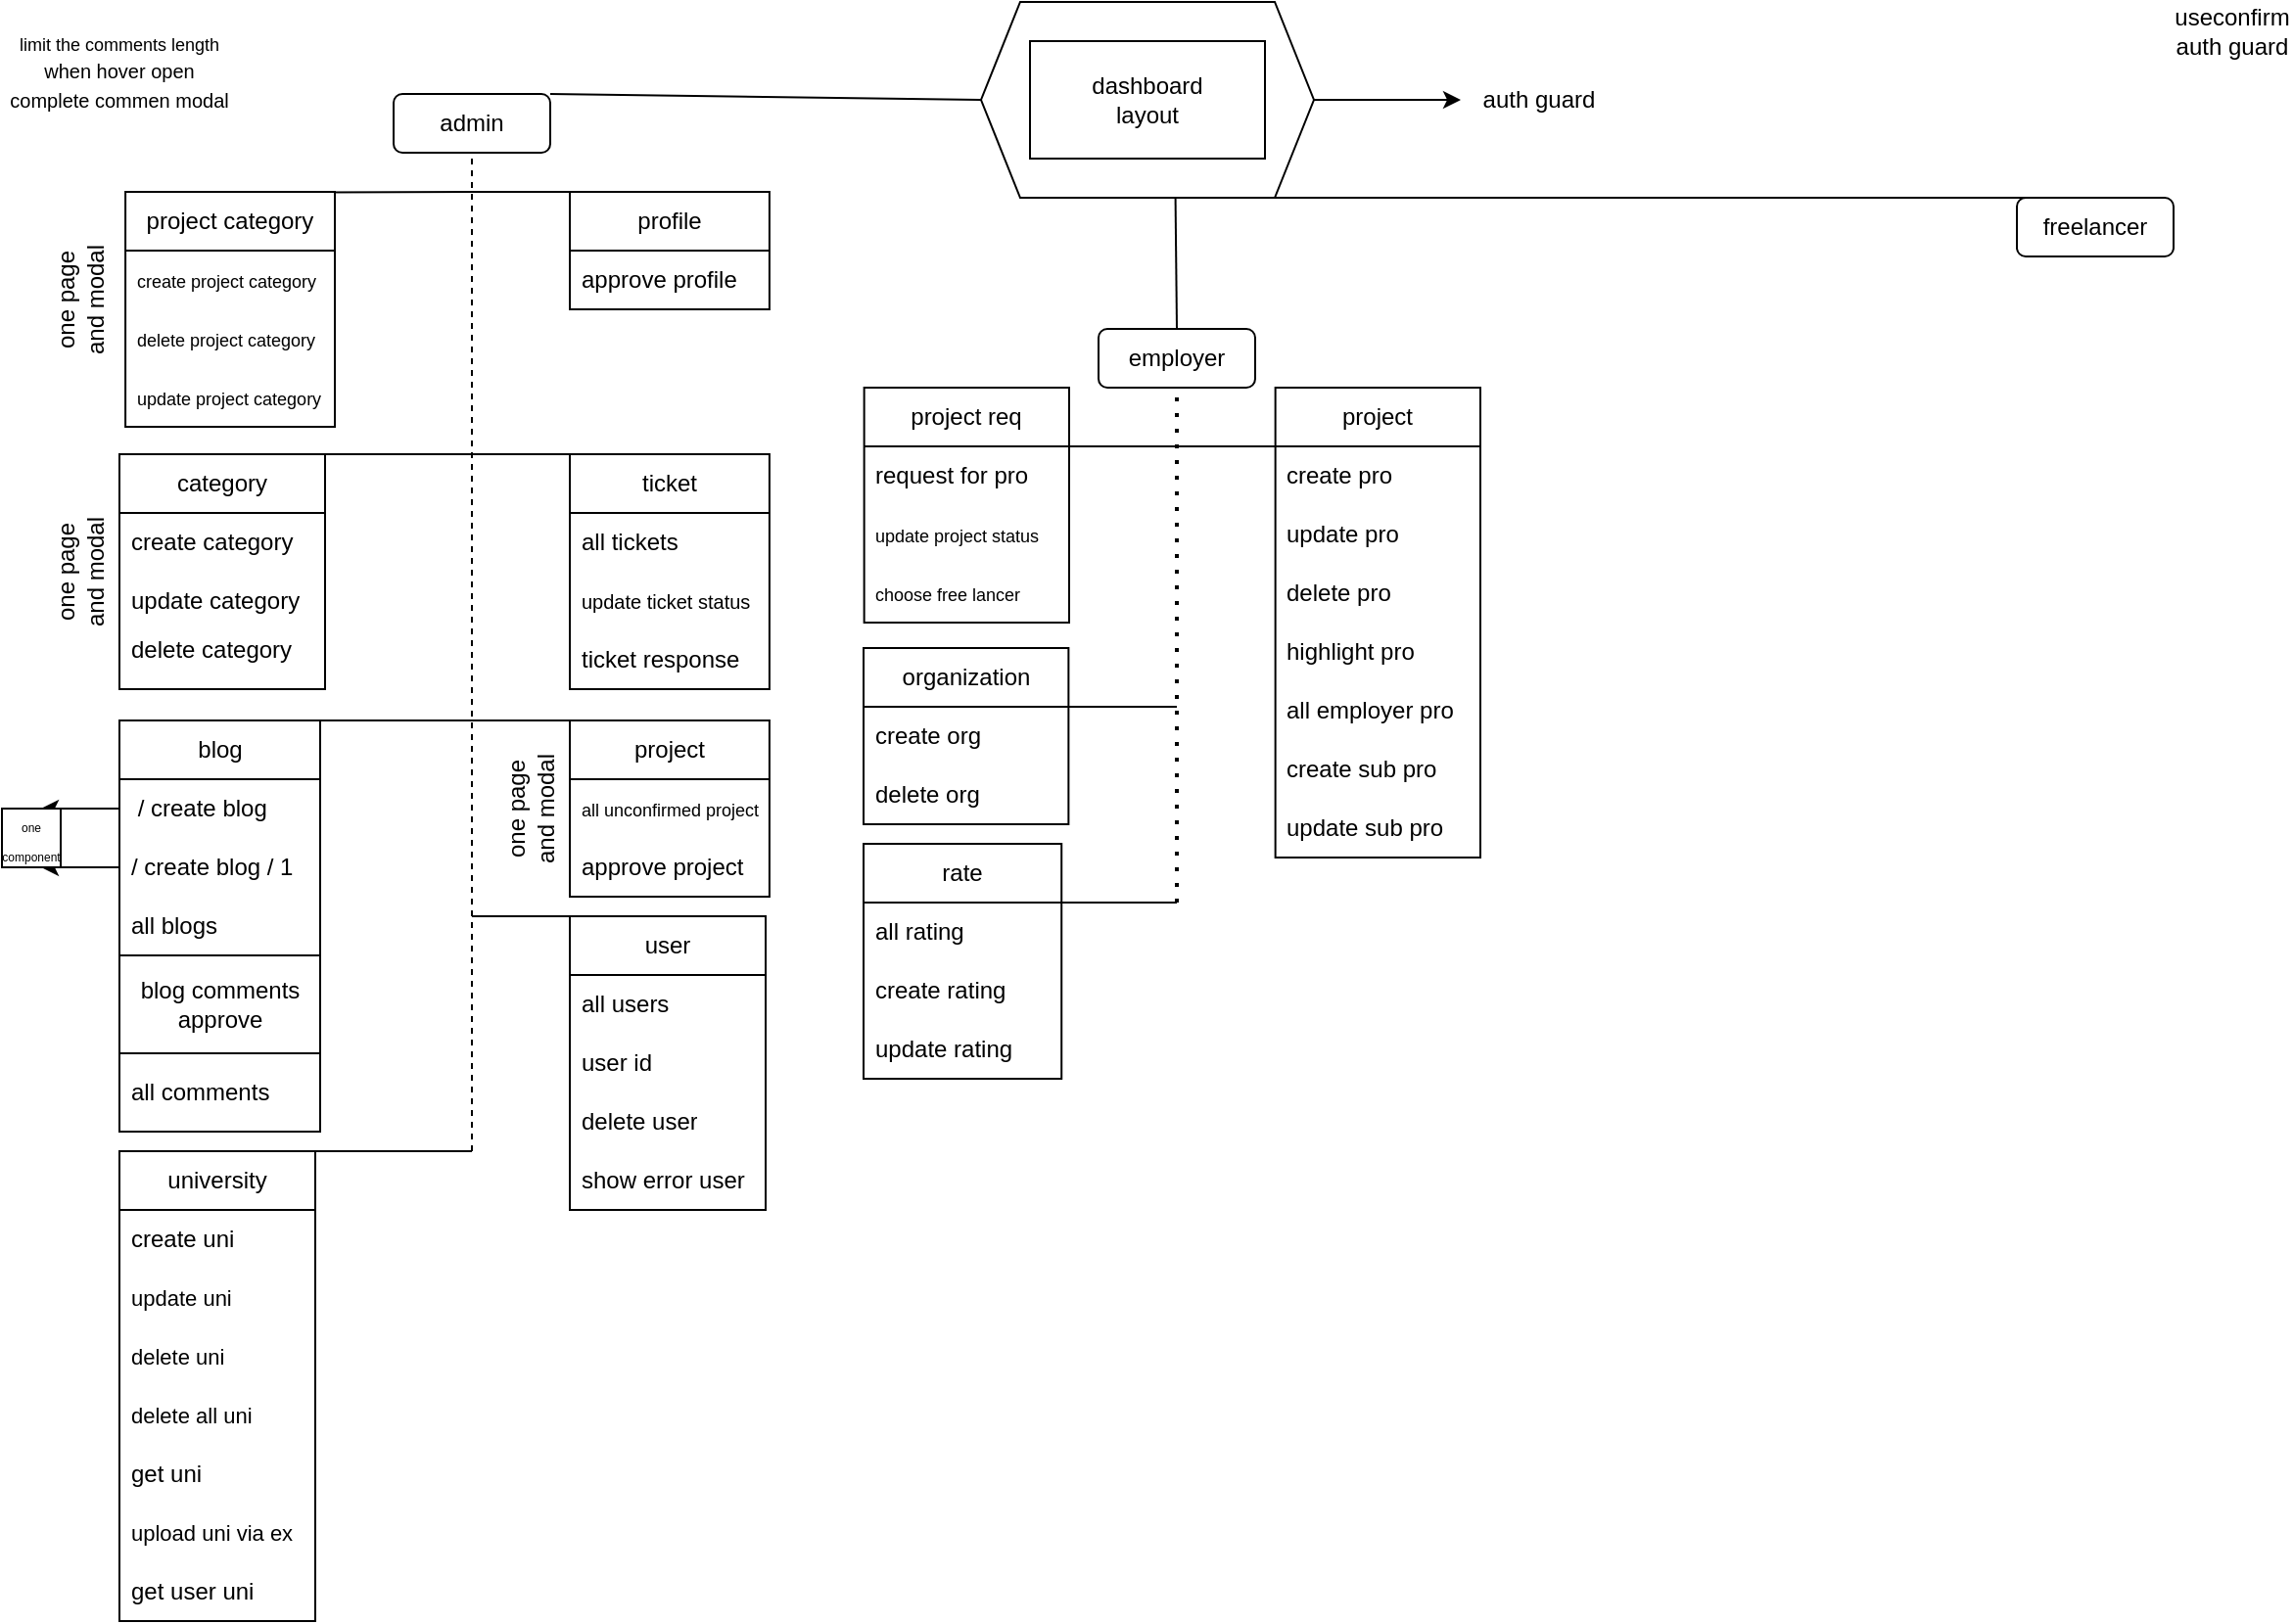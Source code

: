 <mxfile version="25.0.3">
  <diagram name="‫صفحه - 1‬" id="bLqCYTSYj3lAicjzr85S">
    <mxGraphModel dx="1395" dy="615" grid="1" gridSize="10" guides="1" tooltips="1" connect="1" arrows="1" fold="1" page="1" pageScale="1" pageWidth="1169" pageHeight="827" math="0" shadow="0">
      <root>
        <mxCell id="0" />
        <mxCell id="1" parent="0" />
        <mxCell id="kuwjXqPEBo-wIi-cXMix-30" value="freelancer" style="rounded=1;whiteSpace=wrap;html=1;" parent="1" vertex="1">
          <mxGeometry x="1029" y="100" width="80" height="30" as="geometry" />
        </mxCell>
        <mxCell id="kuwjXqPEBo-wIi-cXMix-31" value="employer" style="rounded=1;whiteSpace=wrap;html=1;" parent="1" vertex="1">
          <mxGeometry x="560" y="167" width="80" height="30" as="geometry" />
        </mxCell>
        <mxCell id="kuwjXqPEBo-wIi-cXMix-32" value="admin" style="rounded=1;whiteSpace=wrap;html=1;" parent="1" vertex="1">
          <mxGeometry x="200" y="47" width="80" height="30" as="geometry" />
        </mxCell>
        <mxCell id="kuwjXqPEBo-wIi-cXMix-34" value="" style="endArrow=none;html=1;rounded=0;exitX=0.5;exitY=0;exitDx=0;exitDy=0;entryX=0.584;entryY=0.993;entryDx=0;entryDy=0;entryPerimeter=0;" parent="1" source="kuwjXqPEBo-wIi-cXMix-31" target="ZuLKpIjIV_RpldXdc8ew-1" edge="1">
          <mxGeometry width="50" height="50" relative="1" as="geometry">
            <mxPoint x="600" y="140" as="sourcePoint" />
            <mxPoint x="600" y="100" as="targetPoint" />
          </mxGeometry>
        </mxCell>
        <mxCell id="kuwjXqPEBo-wIi-cXMix-35" value="" style="endArrow=none;html=1;rounded=0;exitX=1;exitY=0;exitDx=0;exitDy=0;entryX=0;entryY=0.5;entryDx=0;entryDy=0;" parent="1" source="kuwjXqPEBo-wIi-cXMix-32" target="ZuLKpIjIV_RpldXdc8ew-1" edge="1">
          <mxGeometry width="50" height="50" relative="1" as="geometry">
            <mxPoint x="350" y="200" as="sourcePoint" />
            <mxPoint x="590" y="100" as="targetPoint" />
          </mxGeometry>
        </mxCell>
        <mxCell id="kuwjXqPEBo-wIi-cXMix-36" value="" style="endArrow=none;html=1;rounded=0;exitX=0.5;exitY=0;exitDx=0;exitDy=0;entryX=0.5;entryY=1;entryDx=0;entryDy=0;" parent="1" source="kuwjXqPEBo-wIi-cXMix-30" target="ZuLKpIjIV_RpldXdc8ew-1" edge="1">
          <mxGeometry width="50" height="50" relative="1" as="geometry">
            <mxPoint x="830" y="180" as="sourcePoint" />
            <mxPoint x="-260" y="170" as="targetPoint" />
          </mxGeometry>
        </mxCell>
        <mxCell id="kuwjXqPEBo-wIi-cXMix-38" value="" style="endArrow=none;html=1;rounded=0;exitX=0.5;exitY=0;exitDx=0;exitDy=0;" parent="1" source="ZuLKpIjIV_RpldXdc8ew-5" edge="1">
          <mxGeometry width="50" height="50" relative="1" as="geometry">
            <mxPoint x="270" y="41" as="sourcePoint" />
            <mxPoint x="290" y="231" as="targetPoint" />
          </mxGeometry>
        </mxCell>
        <mxCell id="ZuLKpIjIV_RpldXdc8ew-1" value="" style="shape=hexagon;perimeter=hexagonPerimeter2;whiteSpace=wrap;html=1;fixedSize=1;" parent="1" vertex="1">
          <mxGeometry x="500" width="170" height="100" as="geometry" />
        </mxCell>
        <mxCell id="kuwjXqPEBo-wIi-cXMix-28" value="dashboard&lt;div&gt;layout&lt;/div&gt;" style="rounded=0;whiteSpace=wrap;html=1;" parent="1" vertex="1">
          <mxGeometry x="525" y="20" width="120" height="60" as="geometry" />
        </mxCell>
        <mxCell id="ZuLKpIjIV_RpldXdc8ew-2" value="" style="endArrow=classic;html=1;rounded=0;exitX=1;exitY=0.5;exitDx=0;exitDy=0;" parent="1" source="ZuLKpIjIV_RpldXdc8ew-1" edge="1">
          <mxGeometry width="50" height="50" relative="1" as="geometry">
            <mxPoint x="695" y="60" as="sourcePoint" />
            <mxPoint x="745" y="50" as="targetPoint" />
          </mxGeometry>
        </mxCell>
        <mxCell id="ZuLKpIjIV_RpldXdc8ew-3" value="auth guard" style="text;html=1;align=center;verticalAlign=middle;whiteSpace=wrap;rounded=0;" parent="1" vertex="1">
          <mxGeometry x="755" y="35" width="60" height="30" as="geometry" />
        </mxCell>
        <mxCell id="ZuLKpIjIV_RpldXdc8ew-5" value="category" style="swimlane;fontStyle=0;childLayout=stackLayout;horizontal=1;startSize=30;horizontalStack=0;resizeParent=1;resizeParentMax=0;resizeLast=0;collapsible=1;marginBottom=0;whiteSpace=wrap;html=1;" parent="1" vertex="1">
          <mxGeometry x="60" y="231" width="105" height="120" as="geometry">
            <mxRectangle x="227.5" y="280" width="90" height="30" as="alternateBounds" />
          </mxGeometry>
        </mxCell>
        <mxCell id="ZuLKpIjIV_RpldXdc8ew-6" value="create category" style="text;strokeColor=none;fillColor=none;align=left;verticalAlign=middle;spacingLeft=4;spacingRight=4;overflow=hidden;points=[[0,0.5],[1,0.5]];portConstraint=eastwest;rotatable=0;whiteSpace=wrap;html=1;" parent="ZuLKpIjIV_RpldXdc8ew-5" vertex="1">
          <mxGeometry y="30" width="105" height="30" as="geometry" />
        </mxCell>
        <mxCell id="ZuLKpIjIV_RpldXdc8ew-7" value="update category" style="text;strokeColor=none;fillColor=none;align=left;verticalAlign=middle;spacingLeft=4;spacingRight=4;overflow=hidden;points=[[0,0.5],[1,0.5]];portConstraint=eastwest;rotatable=0;whiteSpace=wrap;html=1;" parent="ZuLKpIjIV_RpldXdc8ew-5" vertex="1">
          <mxGeometry y="60" width="105" height="30" as="geometry" />
        </mxCell>
        <mxCell id="ZuLKpIjIV_RpldXdc8ew-8" value="delete category&lt;div&gt;&lt;br&gt;&lt;/div&gt;" style="text;strokeColor=none;fillColor=none;align=left;verticalAlign=middle;spacingLeft=4;spacingRight=4;overflow=hidden;points=[[0,0.5],[1,0.5]];portConstraint=eastwest;rotatable=0;whiteSpace=wrap;html=1;" parent="ZuLKpIjIV_RpldXdc8ew-5" vertex="1">
          <mxGeometry y="90" width="105" height="30" as="geometry" />
        </mxCell>
        <mxCell id="ZuLKpIjIV_RpldXdc8ew-10" value="one page and modal" style="text;html=1;align=center;verticalAlign=middle;whiteSpace=wrap;rounded=0;rotation=-90;" parent="1" vertex="1">
          <mxGeometry x="10" y="276" width="60" height="30" as="geometry" />
        </mxCell>
        <mxCell id="ZuLKpIjIV_RpldXdc8ew-12" value="" style="endArrow=none;html=1;rounded=0;exitX=0.512;exitY=0;exitDx=0;exitDy=0;exitPerimeter=0;" parent="1" source="ZuLKpIjIV_RpldXdc8ew-13" edge="1">
          <mxGeometry width="50" height="50" relative="1" as="geometry">
            <mxPoint x="-70" y="367" as="sourcePoint" />
            <mxPoint x="240" y="367" as="targetPoint" />
          </mxGeometry>
        </mxCell>
        <mxCell id="ZuLKpIjIV_RpldXdc8ew-13" value="blog" style="swimlane;fontStyle=0;childLayout=stackLayout;horizontal=1;startSize=30;horizontalStack=0;resizeParent=1;resizeParentMax=0;resizeLast=0;collapsible=1;marginBottom=0;whiteSpace=wrap;html=1;" parent="1" vertex="1">
          <mxGeometry x="60" y="367" width="102.5" height="210" as="geometry" />
        </mxCell>
        <mxCell id="ZuLKpIjIV_RpldXdc8ew-28" style="edgeStyle=orthogonalEdgeStyle;rounded=0;orthogonalLoop=1;jettySize=auto;html=1;" parent="ZuLKpIjIV_RpldXdc8ew-13" source="ZuLKpIjIV_RpldXdc8ew-14" edge="1">
          <mxGeometry relative="1" as="geometry">
            <mxPoint x="-40" y="45" as="targetPoint" />
          </mxGeometry>
        </mxCell>
        <mxCell id="ZuLKpIjIV_RpldXdc8ew-14" value="&amp;nbsp;/ create blog" style="text;strokeColor=none;fillColor=none;align=left;verticalAlign=middle;spacingLeft=4;spacingRight=4;overflow=hidden;points=[[0,0.5],[1,0.5]];portConstraint=eastwest;rotatable=0;whiteSpace=wrap;html=1;" parent="ZuLKpIjIV_RpldXdc8ew-13" vertex="1">
          <mxGeometry y="30" width="102.5" height="30" as="geometry" />
        </mxCell>
        <mxCell id="ZuLKpIjIV_RpldXdc8ew-30" style="edgeStyle=orthogonalEdgeStyle;rounded=0;orthogonalLoop=1;jettySize=auto;html=1;" parent="ZuLKpIjIV_RpldXdc8ew-13" source="ZuLKpIjIV_RpldXdc8ew-15" edge="1">
          <mxGeometry relative="1" as="geometry">
            <mxPoint x="-40" y="75" as="targetPoint" />
          </mxGeometry>
        </mxCell>
        <mxCell id="ZuLKpIjIV_RpldXdc8ew-15" value="/ create blog / 1" style="text;strokeColor=none;fillColor=none;align=left;verticalAlign=middle;spacingLeft=4;spacingRight=4;overflow=hidden;points=[[0,0.5],[1,0.5]];portConstraint=eastwest;rotatable=0;whiteSpace=wrap;html=1;" parent="ZuLKpIjIV_RpldXdc8ew-13" vertex="1">
          <mxGeometry y="60" width="102.5" height="30" as="geometry" />
        </mxCell>
        <mxCell id="ZuLKpIjIV_RpldXdc8ew-25" value="all blogs" style="text;strokeColor=none;fillColor=none;align=left;verticalAlign=middle;spacingLeft=4;spacingRight=4;overflow=hidden;points=[[0,0.5],[1,0.5]];portConstraint=eastwest;rotatable=0;whiteSpace=wrap;html=1;" parent="ZuLKpIjIV_RpldXdc8ew-13" vertex="1">
          <mxGeometry y="90" width="102.5" height="30" as="geometry" />
        </mxCell>
        <mxCell id="ZuLKpIjIV_RpldXdc8ew-21" value="blog comments approve" style="swimlane;fontStyle=0;childLayout=stackLayout;horizontal=1;startSize=50;horizontalStack=0;resizeParent=1;resizeParentMax=0;resizeLast=0;collapsible=1;marginBottom=0;whiteSpace=wrap;html=1;" parent="ZuLKpIjIV_RpldXdc8ew-13" vertex="1">
          <mxGeometry y="120" width="102.5" height="90" as="geometry" />
        </mxCell>
        <mxCell id="ZuLKpIjIV_RpldXdc8ew-22" value="all comments" style="text;strokeColor=none;fillColor=none;align=left;verticalAlign=middle;spacingLeft=4;spacingRight=4;overflow=hidden;points=[[0,0.5],[1,0.5]];portConstraint=eastwest;rotatable=0;whiteSpace=wrap;html=1;" parent="ZuLKpIjIV_RpldXdc8ew-21" vertex="1">
          <mxGeometry y="50" width="102.5" height="40" as="geometry" />
        </mxCell>
        <mxCell id="ZuLKpIjIV_RpldXdc8ew-18" value="&lt;font style=&quot;font-size: 9px;&quot;&gt;limit the comments length&lt;/font&gt;&lt;div&gt;&lt;font size=&quot;1&quot;&gt;when hover open complete commen modal&lt;/font&gt;&lt;/div&gt;" style="text;html=1;align=center;verticalAlign=middle;whiteSpace=wrap;rounded=0;" parent="1" vertex="1">
          <mxGeometry width="120" height="70" as="geometry" />
        </mxCell>
        <mxCell id="ZuLKpIjIV_RpldXdc8ew-31" value="&lt;font style=&quot;font-size: 6px;&quot;&gt;one component&lt;/font&gt;" style="rounded=0;whiteSpace=wrap;html=1;" parent="1" vertex="1">
          <mxGeometry y="412" width="30" height="30" as="geometry" />
        </mxCell>
        <mxCell id="ZuLKpIjIV_RpldXdc8ew-44" value="" style="endArrow=none;html=1;rounded=0;entryX=0.514;entryY=0.003;entryDx=0;entryDy=0;entryPerimeter=0;" parent="1" target="ZuLKpIjIV_RpldXdc8ew-32" edge="1">
          <mxGeometry width="50" height="50" relative="1" as="geometry">
            <mxPoint x="240" y="97" as="sourcePoint" />
            <mxPoint x="116.525" y="167" as="targetPoint" />
          </mxGeometry>
        </mxCell>
        <mxCell id="ZuLKpIjIV_RpldXdc8ew-46" value="profile" style="swimlane;fontStyle=0;childLayout=stackLayout;horizontal=1;startSize=30;horizontalStack=0;resizeParent=1;resizeParentMax=0;resizeLast=0;collapsible=1;marginBottom=0;whiteSpace=wrap;html=1;" parent="1" vertex="1">
          <mxGeometry x="290.0" y="97" width="101.95" height="60" as="geometry" />
        </mxCell>
        <mxCell id="ZuLKpIjIV_RpldXdc8ew-47" value="approve profile&amp;nbsp;" style="text;strokeColor=none;fillColor=none;align=left;verticalAlign=middle;spacingLeft=4;spacingRight=4;overflow=hidden;points=[[0,0.5],[1,0.5]];portConstraint=eastwest;rotatable=0;whiteSpace=wrap;html=1;" parent="ZuLKpIjIV_RpldXdc8ew-46" vertex="1">
          <mxGeometry y="30" width="101.95" height="30" as="geometry" />
        </mxCell>
        <mxCell id="ZuLKpIjIV_RpldXdc8ew-50" value="" style="endArrow=none;html=1;rounded=0;entryX=0;entryY=0;entryDx=0;entryDy=0;" parent="1" target="ZuLKpIjIV_RpldXdc8ew-46" edge="1">
          <mxGeometry width="50" height="50" relative="1" as="geometry">
            <mxPoint x="240" y="97" as="sourcePoint" />
            <mxPoint x="450" y="67" as="targetPoint" />
          </mxGeometry>
        </mxCell>
        <mxCell id="ZuLKpIjIV_RpldXdc8ew-51" value="one page and modal" style="text;html=1;align=center;verticalAlign=middle;whiteSpace=wrap;rounded=0;rotation=-90;" parent="1" vertex="1">
          <mxGeometry x="10" y="137" width="60" height="30" as="geometry" />
        </mxCell>
        <mxCell id="ZuLKpIjIV_RpldXdc8ew-52" value="project" style="swimlane;fontStyle=0;childLayout=stackLayout;horizontal=1;startSize=30;horizontalStack=0;resizeParent=1;resizeParentMax=0;resizeLast=0;collapsible=1;marginBottom=0;whiteSpace=wrap;html=1;" parent="1" vertex="1">
          <mxGeometry x="290" y="367" width="101.95" height="90" as="geometry" />
        </mxCell>
        <mxCell id="ZuLKpIjIV_RpldXdc8ew-53" value="&lt;font style=&quot;font-size: 9px;&quot;&gt;all unconfirmed project&lt;/font&gt;" style="text;strokeColor=none;fillColor=none;align=left;verticalAlign=middle;spacingLeft=4;spacingRight=4;overflow=hidden;points=[[0,0.5],[1,0.5]];portConstraint=eastwest;rotatable=0;whiteSpace=wrap;html=1;" parent="ZuLKpIjIV_RpldXdc8ew-52" vertex="1">
          <mxGeometry y="30" width="101.95" height="30" as="geometry" />
        </mxCell>
        <mxCell id="ZuLKpIjIV_RpldXdc8ew-59" value="approve pr&lt;span style=&quot;color: rgba(0, 0, 0, 0); font-family: monospace; font-size: 0px; text-wrap-mode: nowrap;&quot;&gt;%3CmxGraphModel%3E%3Croot%3E%3CmxCell%20id%3D%220%22%2F%3E%3CmxCell%20id%3D%221%22%20parent%3D%220%22%2F%3E%3CmxCell%20id%3D%222%22%20value%3D%22profile%22%20style%3D%22swimlane%3BfontStyle%3D0%3BchildLayout%3DstackLayout%3Bhorizontal%3D1%3BstartSize%3D30%3BhorizontalStack%3D0%3BresizeParent%3D1%3BresizeParentMax%3D0%3BresizeLast%3D0%3Bcollapsible%3D1%3BmarginBottom%3D0%3BwhiteSpace%3Dwrap%3Bhtml%3D1%3B%22%20vertex%3D%221%22%20parent%3D%221%22%3E%3CmxGeometry%20x%3D%22528.05%22%20y%3D%22280%22%20width%3D%22101.95%22%20height%3D%2260%22%20as%3D%22geometry%22%2F%3E%3C%2FmxCell%3E%3CmxCell%20id%3D%223%22%20value%3D%22approve%20profile%26amp%3Bnbsp%3B%22%20style%3D%22text%3BstrokeColor%3Dnone%3BfillColor%3Dnone%3Balign%3Dleft%3BverticalAlign%3Dmiddle%3BspacingLeft%3D4%3BspacingRight%3D4%3Boverflow%3Dhidden%3Bpoints%3D%5B%5B0%2C0.5%5D%2C%5B1%2C0.5%5D%5D%3BportConstraint%3Deastwest%3Brotatable%3D0%3BwhiteSpace%3Dwrap%3Bhtml%3D1%3B%22%20vertex%3D%221%22%20parent%3D%222%22%3E%3CmxGeometry%20y%3D%2230%22%20width%3D%22101.95%22%20height%3D%2230%22%20as%3D%22geometry%22%2F%3E%3C%2FmxCell%3E%3C%2Froot%3E%3C%2FmxGraphModel%3E&lt;/span&gt;oject" style="text;strokeColor=none;fillColor=none;align=left;verticalAlign=middle;spacingLeft=4;spacingRight=4;overflow=hidden;points=[[0,0.5],[1,0.5]];portConstraint=eastwest;rotatable=0;whiteSpace=wrap;html=1;" parent="ZuLKpIjIV_RpldXdc8ew-52" vertex="1">
          <mxGeometry y="60" width="101.95" height="30" as="geometry" />
        </mxCell>
        <mxCell id="ZuLKpIjIV_RpldXdc8ew-54" value="" style="endArrow=none;html=1;rounded=0;entryX=0;entryY=0;entryDx=0;entryDy=0;" parent="1" target="ZuLKpIjIV_RpldXdc8ew-52" edge="1">
          <mxGeometry width="50" height="50" relative="1" as="geometry">
            <mxPoint x="240" y="367" as="sourcePoint" />
            <mxPoint x="510" y="72" as="targetPoint" />
          </mxGeometry>
        </mxCell>
        <mxCell id="ZuLKpIjIV_RpldXdc8ew-32" value="project category" style="swimlane;fontStyle=0;childLayout=stackLayout;horizontal=1;startSize=30;horizontalStack=0;resizeParent=1;resizeParentMax=0;resizeLast=0;collapsible=1;marginBottom=0;whiteSpace=wrap;html=1;" parent="1" vertex="1">
          <mxGeometry x="63.05" y="97" width="106.95" height="120" as="geometry" />
        </mxCell>
        <mxCell id="ZuLKpIjIV_RpldXdc8ew-33" value="&lt;font style=&quot;font-size: 9px;&quot;&gt;create project category&lt;/font&gt;" style="text;strokeColor=none;fillColor=none;align=left;verticalAlign=middle;spacingLeft=4;spacingRight=4;overflow=hidden;points=[[0,0.5],[1,0.5]];portConstraint=eastwest;rotatable=0;whiteSpace=wrap;html=1;" parent="ZuLKpIjIV_RpldXdc8ew-32" vertex="1">
          <mxGeometry y="30" width="106.95" height="30" as="geometry" />
        </mxCell>
        <mxCell id="ZuLKpIjIV_RpldXdc8ew-34" value="&lt;font style=&quot;font-size: 9px;&quot;&gt;delete project category&amp;nbsp;&lt;/font&gt;" style="text;strokeColor=none;fillColor=none;align=left;verticalAlign=middle;spacingLeft=4;spacingRight=4;overflow=hidden;points=[[0,0.5],[1,0.5]];portConstraint=eastwest;rotatable=0;whiteSpace=wrap;html=1;" parent="ZuLKpIjIV_RpldXdc8ew-32" vertex="1">
          <mxGeometry y="60" width="106.95" height="30" as="geometry" />
        </mxCell>
        <mxCell id="ZuLKpIjIV_RpldXdc8ew-35" value="&lt;font style=&quot;font-size: 9px;&quot;&gt;update project category&lt;/font&gt;" style="text;strokeColor=none;fillColor=none;align=left;verticalAlign=middle;spacingLeft=4;spacingRight=4;overflow=hidden;points=[[0,0.5],[1,0.5]];portConstraint=eastwest;rotatable=0;whiteSpace=wrap;html=1;" parent="ZuLKpIjIV_RpldXdc8ew-32" vertex="1">
          <mxGeometry y="90" width="106.95" height="30" as="geometry" />
        </mxCell>
        <mxCell id="ZuLKpIjIV_RpldXdc8ew-60" value="one page and modal" style="text;html=1;align=center;verticalAlign=middle;whiteSpace=wrap;rounded=0;rotation=-90;" parent="1" vertex="1">
          <mxGeometry x="240" y="397" width="60" height="30" as="geometry" />
        </mxCell>
        <mxCell id="ZuLKpIjIV_RpldXdc8ew-66" value="ticket" style="swimlane;fontStyle=0;childLayout=stackLayout;horizontal=1;startSize=30;horizontalStack=0;resizeParent=1;resizeParentMax=0;resizeLast=0;collapsible=1;marginBottom=0;whiteSpace=wrap;html=1;" parent="1" vertex="1">
          <mxGeometry x="290" y="231" width="101.95" height="120" as="geometry" />
        </mxCell>
        <mxCell id="ZuLKpIjIV_RpldXdc8ew-67" value="all tickets&amp;nbsp;" style="text;strokeColor=none;fillColor=none;align=left;verticalAlign=middle;spacingLeft=4;spacingRight=4;overflow=hidden;points=[[0,0.5],[1,0.5]];portConstraint=eastwest;rotatable=0;whiteSpace=wrap;html=1;" parent="ZuLKpIjIV_RpldXdc8ew-66" vertex="1">
          <mxGeometry y="30" width="101.95" height="30" as="geometry" />
        </mxCell>
        <mxCell id="ZuLKpIjIV_RpldXdc8ew-68" value="&lt;font style=&quot;font-size: 10px;&quot;&gt;update ticket status&lt;/font&gt;" style="text;strokeColor=none;fillColor=none;align=left;verticalAlign=middle;spacingLeft=4;spacingRight=4;overflow=hidden;points=[[0,0.5],[1,0.5]];portConstraint=eastwest;rotatable=0;whiteSpace=wrap;html=1;" parent="ZuLKpIjIV_RpldXdc8ew-66" vertex="1">
          <mxGeometry y="60" width="101.95" height="30" as="geometry" />
        </mxCell>
        <mxCell id="ZuLKpIjIV_RpldXdc8ew-69" value="ticket response" style="text;strokeColor=none;fillColor=none;align=left;verticalAlign=middle;spacingLeft=4;spacingRight=4;overflow=hidden;points=[[0,0.5],[1,0.5]];portConstraint=eastwest;rotatable=0;whiteSpace=wrap;html=1;" parent="ZuLKpIjIV_RpldXdc8ew-66" vertex="1">
          <mxGeometry y="90" width="101.95" height="30" as="geometry" />
        </mxCell>
        <mxCell id="ZuLKpIjIV_RpldXdc8ew-74" value="" style="endArrow=none;html=1;rounded=0;entryX=0.5;entryY=0;entryDx=0;entryDy=0;" parent="1" target="ZuLKpIjIV_RpldXdc8ew-66" edge="1">
          <mxGeometry width="50" height="50" relative="1" as="geometry">
            <mxPoint x="230" y="231" as="sourcePoint" />
            <mxPoint x="590" y="-39" as="targetPoint" />
          </mxGeometry>
        </mxCell>
        <mxCell id="ZuLKpIjIV_RpldXdc8ew-76" value="" style="endArrow=none;dashed=1;html=1;rounded=0;entryX=0.5;entryY=1;entryDx=0;entryDy=0;" parent="1" target="kuwjXqPEBo-wIi-cXMix-32" edge="1">
          <mxGeometry width="50" height="50" relative="1" as="geometry">
            <mxPoint x="240" y="587" as="sourcePoint" />
            <mxPoint x="430" y="67" as="targetPoint" />
          </mxGeometry>
        </mxCell>
        <mxCell id="ZuLKpIjIV_RpldXdc8ew-80" value="user" style="swimlane;fontStyle=0;childLayout=stackLayout;horizontal=1;startSize=30;horizontalStack=0;resizeParent=1;resizeParentMax=0;resizeLast=0;collapsible=1;marginBottom=0;whiteSpace=wrap;html=1;" parent="1" vertex="1">
          <mxGeometry x="290" y="467" width="100" height="150" as="geometry" />
        </mxCell>
        <mxCell id="ZuLKpIjIV_RpldXdc8ew-81" value="all users" style="text;strokeColor=none;fillColor=none;align=left;verticalAlign=middle;spacingLeft=4;spacingRight=4;overflow=hidden;points=[[0,0.5],[1,0.5]];portConstraint=eastwest;rotatable=0;whiteSpace=wrap;html=1;" parent="ZuLKpIjIV_RpldXdc8ew-80" vertex="1">
          <mxGeometry y="30" width="100" height="30" as="geometry" />
        </mxCell>
        <mxCell id="ZuLKpIjIV_RpldXdc8ew-82" value="user id&amp;nbsp;" style="text;strokeColor=none;fillColor=none;align=left;verticalAlign=middle;spacingLeft=4;spacingRight=4;overflow=hidden;points=[[0,0.5],[1,0.5]];portConstraint=eastwest;rotatable=0;whiteSpace=wrap;html=1;" parent="ZuLKpIjIV_RpldXdc8ew-80" vertex="1">
          <mxGeometry y="60" width="100" height="30" as="geometry" />
        </mxCell>
        <mxCell id="ZuLKpIjIV_RpldXdc8ew-83" value="delete user" style="text;strokeColor=none;fillColor=none;align=left;verticalAlign=middle;spacingLeft=4;spacingRight=4;overflow=hidden;points=[[0,0.5],[1,0.5]];portConstraint=eastwest;rotatable=0;whiteSpace=wrap;html=1;" parent="ZuLKpIjIV_RpldXdc8ew-80" vertex="1">
          <mxGeometry y="90" width="100" height="30" as="geometry" />
        </mxCell>
        <mxCell id="ZuLKpIjIV_RpldXdc8ew-85" value="show error user&amp;nbsp;" style="text;strokeColor=none;fillColor=none;align=left;verticalAlign=middle;spacingLeft=4;spacingRight=4;overflow=hidden;points=[[0,0.5],[1,0.5]];portConstraint=eastwest;rotatable=0;whiteSpace=wrap;html=1;" parent="ZuLKpIjIV_RpldXdc8ew-80" vertex="1">
          <mxGeometry y="120" width="100" height="30" as="geometry" />
        </mxCell>
        <mxCell id="ZuLKpIjIV_RpldXdc8ew-84" value="" style="endArrow=none;html=1;rounded=0;entryX=0.5;entryY=0;entryDx=0;entryDy=0;" parent="1" target="ZuLKpIjIV_RpldXdc8ew-80" edge="1">
          <mxGeometry width="50" height="50" relative="1" as="geometry">
            <mxPoint x="240" y="467" as="sourcePoint" />
            <mxPoint x="420" y="437" as="targetPoint" />
          </mxGeometry>
        </mxCell>
        <mxCell id="T-i3WnVVgZQzShkGEVg3-1" value="university" style="swimlane;fontStyle=0;childLayout=stackLayout;horizontal=1;startSize=30;horizontalStack=0;resizeParent=1;resizeParentMax=0;resizeLast=0;collapsible=1;marginBottom=0;whiteSpace=wrap;html=1;" vertex="1" parent="1">
          <mxGeometry x="60" y="587" width="100" height="240" as="geometry" />
        </mxCell>
        <mxCell id="T-i3WnVVgZQzShkGEVg3-2" value="create uni" style="text;strokeColor=none;fillColor=none;align=left;verticalAlign=middle;spacingLeft=4;spacingRight=4;overflow=hidden;points=[[0,0.5],[1,0.5]];portConstraint=eastwest;rotatable=0;whiteSpace=wrap;html=1;" vertex="1" parent="T-i3WnVVgZQzShkGEVg3-1">
          <mxGeometry y="30" width="100" height="30" as="geometry" />
        </mxCell>
        <mxCell id="T-i3WnVVgZQzShkGEVg3-57" value="&lt;font style=&quot;font-size: 11px;&quot;&gt;update uni&lt;/font&gt;" style="text;strokeColor=none;fillColor=none;align=left;verticalAlign=middle;spacingLeft=4;spacingRight=4;overflow=hidden;points=[[0,0.5],[1,0.5]];portConstraint=eastwest;rotatable=0;whiteSpace=wrap;html=1;" vertex="1" parent="T-i3WnVVgZQzShkGEVg3-1">
          <mxGeometry y="60" width="100" height="30" as="geometry" />
        </mxCell>
        <mxCell id="T-i3WnVVgZQzShkGEVg3-56" value="&lt;font style=&quot;font-size: 11px;&quot;&gt;delete uni&lt;/font&gt;" style="text;strokeColor=none;fillColor=none;align=left;verticalAlign=middle;spacingLeft=4;spacingRight=4;overflow=hidden;points=[[0,0.5],[1,0.5]];portConstraint=eastwest;rotatable=0;whiteSpace=wrap;html=1;" vertex="1" parent="T-i3WnVVgZQzShkGEVg3-1">
          <mxGeometry y="90" width="100" height="30" as="geometry" />
        </mxCell>
        <mxCell id="T-i3WnVVgZQzShkGEVg3-58" value="&lt;font style=&quot;font-size: 11px;&quot;&gt;delete all uni&lt;/font&gt;" style="text;strokeColor=none;fillColor=none;align=left;verticalAlign=middle;spacingLeft=4;spacingRight=4;overflow=hidden;points=[[0,0.5],[1,0.5]];portConstraint=eastwest;rotatable=0;whiteSpace=wrap;html=1;" vertex="1" parent="T-i3WnVVgZQzShkGEVg3-1">
          <mxGeometry y="120" width="100" height="30" as="geometry" />
        </mxCell>
        <mxCell id="T-i3WnVVgZQzShkGEVg3-55" value="get uni" style="text;strokeColor=none;fillColor=none;align=left;verticalAlign=middle;spacingLeft=4;spacingRight=4;overflow=hidden;points=[[0,0.5],[1,0.5]];portConstraint=eastwest;rotatable=0;whiteSpace=wrap;html=1;" vertex="1" parent="T-i3WnVVgZQzShkGEVg3-1">
          <mxGeometry y="150" width="100" height="30" as="geometry" />
        </mxCell>
        <mxCell id="T-i3WnVVgZQzShkGEVg3-3" value="&lt;font style=&quot;font-size: 11px;&quot;&gt;upload uni via ex&lt;/font&gt;" style="text;strokeColor=none;fillColor=none;align=left;verticalAlign=middle;spacingLeft=4;spacingRight=4;overflow=hidden;points=[[0,0.5],[1,0.5]];portConstraint=eastwest;rotatable=0;whiteSpace=wrap;html=1;" vertex="1" parent="T-i3WnVVgZQzShkGEVg3-1">
          <mxGeometry y="180" width="100" height="30" as="geometry" />
        </mxCell>
        <mxCell id="T-i3WnVVgZQzShkGEVg3-4" value="get user uni" style="text;strokeColor=none;fillColor=none;align=left;verticalAlign=middle;spacingLeft=4;spacingRight=4;overflow=hidden;points=[[0,0.5],[1,0.5]];portConstraint=eastwest;rotatable=0;whiteSpace=wrap;html=1;" vertex="1" parent="T-i3WnVVgZQzShkGEVg3-1">
          <mxGeometry y="210" width="100" height="30" as="geometry" />
        </mxCell>
        <mxCell id="T-i3WnVVgZQzShkGEVg3-5" value="" style="endArrow=none;html=1;rounded=0;exitX=1;exitY=0;exitDx=0;exitDy=0;" edge="1" parent="1" source="T-i3WnVVgZQzShkGEVg3-1">
          <mxGeometry width="50" height="50" relative="1" as="geometry">
            <mxPoint x="180" y="627" as="sourcePoint" />
            <mxPoint x="240" y="587" as="targetPoint" />
          </mxGeometry>
        </mxCell>
        <mxCell id="T-i3WnVVgZQzShkGEVg3-59" value="" style="endArrow=none;dashed=1;html=1;dashPattern=1 3;strokeWidth=2;rounded=0;entryX=0.5;entryY=1;entryDx=0;entryDy=0;" edge="1" parent="1" target="kuwjXqPEBo-wIi-cXMix-31">
          <mxGeometry width="50" height="50" relative="1" as="geometry">
            <mxPoint x="600" y="460" as="sourcePoint" />
            <mxPoint x="870" y="250" as="targetPoint" />
          </mxGeometry>
        </mxCell>
        <mxCell id="T-i3WnVVgZQzShkGEVg3-60" value="" style="endArrow=none;html=1;rounded=0;entryX=1;entryY=0.25;entryDx=0;entryDy=0;" edge="1" parent="1" target="T-i3WnVVgZQzShkGEVg3-61">
          <mxGeometry width="50" height="50" relative="1" as="geometry">
            <mxPoint x="600" y="227" as="sourcePoint" />
            <mxPoint x="480" y="220" as="targetPoint" />
          </mxGeometry>
        </mxCell>
        <mxCell id="T-i3WnVVgZQzShkGEVg3-61" value="project req" style="swimlane;fontStyle=0;childLayout=stackLayout;horizontal=1;startSize=30;horizontalStack=0;resizeParent=1;resizeParentMax=0;resizeLast=0;collapsible=1;marginBottom=0;whiteSpace=wrap;html=1;" vertex="1" parent="1">
          <mxGeometry x="440.32" y="197" width="104.68" height="120" as="geometry" />
        </mxCell>
        <mxCell id="T-i3WnVVgZQzShkGEVg3-62" value="request for pro" style="text;strokeColor=none;fillColor=none;align=left;verticalAlign=middle;spacingLeft=4;spacingRight=4;overflow=hidden;points=[[0,0.5],[1,0.5]];portConstraint=eastwest;rotatable=0;whiteSpace=wrap;html=1;" vertex="1" parent="T-i3WnVVgZQzShkGEVg3-61">
          <mxGeometry y="30" width="104.68" height="30" as="geometry" />
        </mxCell>
        <mxCell id="T-i3WnVVgZQzShkGEVg3-63" value="&lt;font style=&quot;font-size: 9px;&quot;&gt;update project status&lt;/font&gt;" style="text;strokeColor=none;fillColor=none;align=left;verticalAlign=middle;spacingLeft=4;spacingRight=4;overflow=hidden;points=[[0,0.5],[1,0.5]];portConstraint=eastwest;rotatable=0;whiteSpace=wrap;html=1;" vertex="1" parent="T-i3WnVVgZQzShkGEVg3-61">
          <mxGeometry y="60" width="104.68" height="30" as="geometry" />
        </mxCell>
        <mxCell id="T-i3WnVVgZQzShkGEVg3-64" value="&lt;font style=&quot;font-size: 9px;&quot;&gt;choose free lancer&lt;/font&gt;" style="text;strokeColor=none;fillColor=none;align=left;verticalAlign=middle;spacingLeft=4;spacingRight=4;overflow=hidden;points=[[0,0.5],[1,0.5]];portConstraint=eastwest;rotatable=0;whiteSpace=wrap;html=1;" vertex="1" parent="T-i3WnVVgZQzShkGEVg3-61">
          <mxGeometry y="90" width="104.68" height="30" as="geometry" />
        </mxCell>
        <mxCell id="T-i3WnVVgZQzShkGEVg3-65" value="useconfirm&lt;div&gt;auth guard&lt;/div&gt;" style="text;html=1;align=center;verticalAlign=middle;whiteSpace=wrap;rounded=0;" vertex="1" parent="1">
          <mxGeometry x="1109" width="60" height="30" as="geometry" />
        </mxCell>
        <mxCell id="T-i3WnVVgZQzShkGEVg3-66" value="organization" style="swimlane;fontStyle=0;childLayout=stackLayout;horizontal=1;startSize=30;horizontalStack=0;resizeParent=1;resizeParentMax=0;resizeLast=0;collapsible=1;marginBottom=0;whiteSpace=wrap;html=1;" vertex="1" parent="1">
          <mxGeometry x="440" y="330" width="104.68" height="90" as="geometry" />
        </mxCell>
        <mxCell id="T-i3WnVVgZQzShkGEVg3-67" value="create org" style="text;strokeColor=none;fillColor=none;align=left;verticalAlign=middle;spacingLeft=4;spacingRight=4;overflow=hidden;points=[[0,0.5],[1,0.5]];portConstraint=eastwest;rotatable=0;whiteSpace=wrap;html=1;" vertex="1" parent="T-i3WnVVgZQzShkGEVg3-66">
          <mxGeometry y="30" width="104.68" height="30" as="geometry" />
        </mxCell>
        <mxCell id="T-i3WnVVgZQzShkGEVg3-68" value="&lt;font style=&quot;font-size: 12px;&quot;&gt;delete org&lt;/font&gt;" style="text;strokeColor=none;fillColor=none;align=left;verticalAlign=middle;spacingLeft=4;spacingRight=4;overflow=hidden;points=[[0,0.5],[1,0.5]];portConstraint=eastwest;rotatable=0;whiteSpace=wrap;html=1;" vertex="1" parent="T-i3WnVVgZQzShkGEVg3-66">
          <mxGeometry y="60" width="104.68" height="30" as="geometry" />
        </mxCell>
        <mxCell id="T-i3WnVVgZQzShkGEVg3-70" value="" style="endArrow=none;html=1;rounded=0;exitX=0.987;exitY=0.001;exitDx=0;exitDy=0;exitPerimeter=0;" edge="1" parent="1" source="T-i3WnVVgZQzShkGEVg3-67">
          <mxGeometry width="50" height="50" relative="1" as="geometry">
            <mxPoint x="620" y="370" as="sourcePoint" />
            <mxPoint x="600" y="360" as="targetPoint" />
          </mxGeometry>
        </mxCell>
        <mxCell id="T-i3WnVVgZQzShkGEVg3-71" value="project" style="swimlane;fontStyle=0;childLayout=stackLayout;horizontal=1;startSize=30;horizontalStack=0;resizeParent=1;resizeParentMax=0;resizeLast=0;collapsible=1;marginBottom=0;whiteSpace=wrap;html=1;" vertex="1" parent="1">
          <mxGeometry x="650.32" y="197" width="104.68" height="240" as="geometry" />
        </mxCell>
        <mxCell id="T-i3WnVVgZQzShkGEVg3-72" value="create pro" style="text;strokeColor=none;fillColor=none;align=left;verticalAlign=middle;spacingLeft=4;spacingRight=4;overflow=hidden;points=[[0,0.5],[1,0.5]];portConstraint=eastwest;rotatable=0;whiteSpace=wrap;html=1;" vertex="1" parent="T-i3WnVVgZQzShkGEVg3-71">
          <mxGeometry y="30" width="104.68" height="30" as="geometry" />
        </mxCell>
        <mxCell id="T-i3WnVVgZQzShkGEVg3-73" value="&lt;font style=&quot;font-size: 12px;&quot;&gt;update pro&lt;/font&gt;" style="text;strokeColor=none;fillColor=none;align=left;verticalAlign=middle;spacingLeft=4;spacingRight=4;overflow=hidden;points=[[0,0.5],[1,0.5]];portConstraint=eastwest;rotatable=0;whiteSpace=wrap;html=1;" vertex="1" parent="T-i3WnVVgZQzShkGEVg3-71">
          <mxGeometry y="60" width="104.68" height="30" as="geometry" />
        </mxCell>
        <mxCell id="T-i3WnVVgZQzShkGEVg3-74" value="&lt;font style=&quot;font-size: 12px;&quot;&gt;delete pro&lt;/font&gt;" style="text;strokeColor=none;fillColor=none;align=left;verticalAlign=middle;spacingLeft=4;spacingRight=4;overflow=hidden;points=[[0,0.5],[1,0.5]];portConstraint=eastwest;rotatable=0;whiteSpace=wrap;html=1;" vertex="1" parent="T-i3WnVVgZQzShkGEVg3-71">
          <mxGeometry y="90" width="104.68" height="30" as="geometry" />
        </mxCell>
        <mxCell id="T-i3WnVVgZQzShkGEVg3-81" value="&lt;font style=&quot;font-size: 12px;&quot;&gt;highlight pro&lt;/font&gt;" style="text;strokeColor=none;fillColor=none;align=left;verticalAlign=middle;spacingLeft=4;spacingRight=4;overflow=hidden;points=[[0,0.5],[1,0.5]];portConstraint=eastwest;rotatable=0;whiteSpace=wrap;html=1;" vertex="1" parent="T-i3WnVVgZQzShkGEVg3-71">
          <mxGeometry y="120" width="104.68" height="30" as="geometry" />
        </mxCell>
        <mxCell id="T-i3WnVVgZQzShkGEVg3-84" value="&lt;font style=&quot;font-size: 12px;&quot;&gt;all employer pro&lt;/font&gt;" style="text;strokeColor=none;fillColor=none;align=left;verticalAlign=middle;spacingLeft=4;spacingRight=4;overflow=hidden;points=[[0,0.5],[1,0.5]];portConstraint=eastwest;rotatable=0;whiteSpace=wrap;html=1;" vertex="1" parent="T-i3WnVVgZQzShkGEVg3-71">
          <mxGeometry y="150" width="104.68" height="30" as="geometry" />
        </mxCell>
        <mxCell id="T-i3WnVVgZQzShkGEVg3-83" value="&lt;font style=&quot;font-size: 12px;&quot;&gt;create sub pro&lt;/font&gt;" style="text;strokeColor=none;fillColor=none;align=left;verticalAlign=middle;spacingLeft=4;spacingRight=4;overflow=hidden;points=[[0,0.5],[1,0.5]];portConstraint=eastwest;rotatable=0;whiteSpace=wrap;html=1;" vertex="1" parent="T-i3WnVVgZQzShkGEVg3-71">
          <mxGeometry y="180" width="104.68" height="30" as="geometry" />
        </mxCell>
        <mxCell id="T-i3WnVVgZQzShkGEVg3-80" value="&lt;font style=&quot;font-size: 12px;&quot;&gt;update sub pro&lt;/font&gt;" style="text;strokeColor=none;fillColor=none;align=left;verticalAlign=middle;spacingLeft=4;spacingRight=4;overflow=hidden;points=[[0,0.5],[1,0.5]];portConstraint=eastwest;rotatable=0;whiteSpace=wrap;html=1;" vertex="1" parent="T-i3WnVVgZQzShkGEVg3-71">
          <mxGeometry y="210" width="104.68" height="30" as="geometry" />
        </mxCell>
        <mxCell id="T-i3WnVVgZQzShkGEVg3-75" value="" style="endArrow=none;html=1;rounded=0;entryX=0.006;entryY=0;entryDx=0;entryDy=0;entryPerimeter=0;" edge="1" parent="1" target="T-i3WnVVgZQzShkGEVg3-72">
          <mxGeometry width="50" height="50" relative="1" as="geometry">
            <mxPoint x="600" y="227" as="sourcePoint" />
            <mxPoint x="645" y="217" as="targetPoint" />
          </mxGeometry>
        </mxCell>
        <mxCell id="T-i3WnVVgZQzShkGEVg3-85" value="rate" style="swimlane;fontStyle=0;childLayout=stackLayout;horizontal=1;startSize=30;horizontalStack=0;resizeParent=1;resizeParentMax=0;resizeLast=0;collapsible=1;marginBottom=0;whiteSpace=wrap;html=1;" vertex="1" parent="1">
          <mxGeometry x="440" y="430" width="101.11" height="120" as="geometry" />
        </mxCell>
        <mxCell id="T-i3WnVVgZQzShkGEVg3-86" value="all rating&amp;nbsp;" style="text;strokeColor=none;fillColor=none;align=left;verticalAlign=middle;spacingLeft=4;spacingRight=4;overflow=hidden;points=[[0,0.5],[1,0.5]];portConstraint=eastwest;rotatable=0;whiteSpace=wrap;html=1;" vertex="1" parent="T-i3WnVVgZQzShkGEVg3-85">
          <mxGeometry y="30" width="101.11" height="30" as="geometry" />
        </mxCell>
        <mxCell id="T-i3WnVVgZQzShkGEVg3-87" value="create rating&amp;nbsp;" style="text;strokeColor=none;fillColor=none;align=left;verticalAlign=middle;spacingLeft=4;spacingRight=4;overflow=hidden;points=[[0,0.5],[1,0.5]];portConstraint=eastwest;rotatable=0;whiteSpace=wrap;html=1;" vertex="1" parent="T-i3WnVVgZQzShkGEVg3-85">
          <mxGeometry y="60" width="101.11" height="30" as="geometry" />
        </mxCell>
        <mxCell id="T-i3WnVVgZQzShkGEVg3-88" value="update rating" style="text;strokeColor=none;fillColor=none;align=left;verticalAlign=middle;spacingLeft=4;spacingRight=4;overflow=hidden;points=[[0,0.5],[1,0.5]];portConstraint=eastwest;rotatable=0;whiteSpace=wrap;html=1;" vertex="1" parent="T-i3WnVVgZQzShkGEVg3-85">
          <mxGeometry y="90" width="101.11" height="30" as="geometry" />
        </mxCell>
        <mxCell id="T-i3WnVVgZQzShkGEVg3-89" value="" style="endArrow=none;html=1;rounded=0;exitX=1;exitY=0.25;exitDx=0;exitDy=0;" edge="1" parent="1" source="T-i3WnVVgZQzShkGEVg3-85">
          <mxGeometry width="50" height="50" relative="1" as="geometry">
            <mxPoint x="550" y="440" as="sourcePoint" />
            <mxPoint x="600" y="460" as="targetPoint" />
          </mxGeometry>
        </mxCell>
      </root>
    </mxGraphModel>
  </diagram>
</mxfile>
